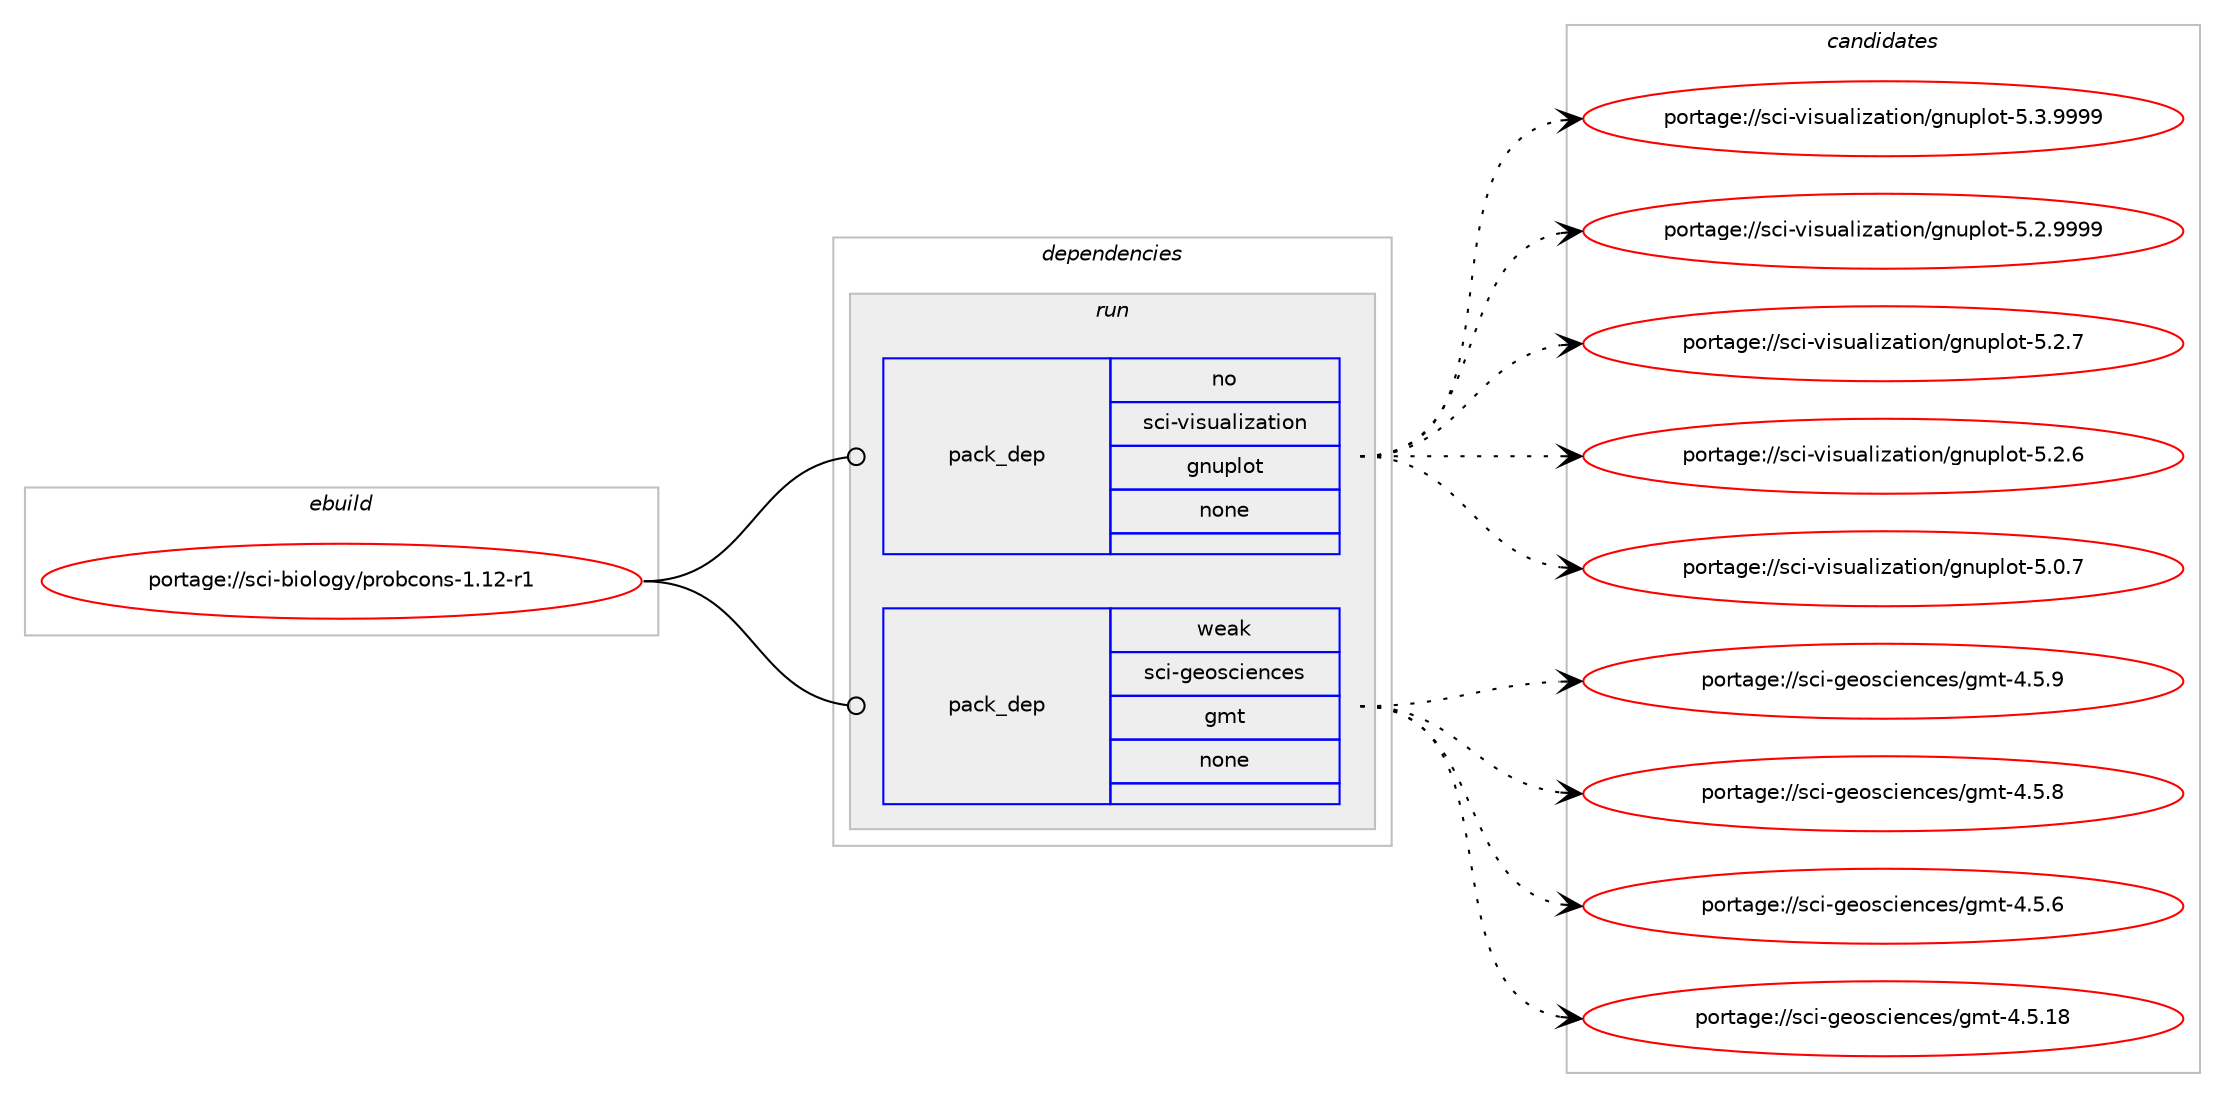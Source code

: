 digraph prolog {

# *************
# Graph options
# *************

newrank=true;
concentrate=true;
compound=true;
graph [rankdir=LR,fontname=Helvetica,fontsize=10,ranksep=1.5];#, ranksep=2.5, nodesep=0.2];
edge  [arrowhead=vee];
node  [fontname=Helvetica,fontsize=10];

# **********
# The ebuild
# **********

subgraph cluster_leftcol {
color=gray;
rank=same;
label=<<i>ebuild</i>>;
id [label="portage://sci-biology/probcons-1.12-r1", color=red, width=4, href="../sci-biology/probcons-1.12-r1.svg"];
}

# ****************
# The dependencies
# ****************

subgraph cluster_midcol {
color=gray;
label=<<i>dependencies</i>>;
subgraph cluster_compile {
fillcolor="#eeeeee";
style=filled;
label=<<i>compile</i>>;
}
subgraph cluster_compileandrun {
fillcolor="#eeeeee";
style=filled;
label=<<i>compile and run</i>>;
}
subgraph cluster_run {
fillcolor="#eeeeee";
style=filled;
label=<<i>run</i>>;
subgraph pack79539 {
dependency101910 [label=<<TABLE BORDER="0" CELLBORDER="1" CELLSPACING="0" CELLPADDING="4" WIDTH="220"><TR><TD ROWSPAN="6" CELLPADDING="30">pack_dep</TD></TR><TR><TD WIDTH="110">no</TD></TR><TR><TD>sci-visualization</TD></TR><TR><TD>gnuplot</TD></TR><TR><TD>none</TD></TR><TR><TD></TD></TR></TABLE>>, shape=none, color=blue];
}
id:e -> dependency101910:w [weight=20,style="solid",arrowhead="odot"];
subgraph pack79540 {
dependency101911 [label=<<TABLE BORDER="0" CELLBORDER="1" CELLSPACING="0" CELLPADDING="4" WIDTH="220"><TR><TD ROWSPAN="6" CELLPADDING="30">pack_dep</TD></TR><TR><TD WIDTH="110">weak</TD></TR><TR><TD>sci-geosciences</TD></TR><TR><TD>gmt</TD></TR><TR><TD>none</TD></TR><TR><TD></TD></TR></TABLE>>, shape=none, color=blue];
}
id:e -> dependency101911:w [weight=20,style="solid",arrowhead="odot"];
}
}

# **************
# The candidates
# **************

subgraph cluster_choices {
rank=same;
color=gray;
label=<<i>candidates</i>>;

subgraph choice79539 {
color=black;
nodesep=1;
choice1159910545118105115117971081051229711610511111047103110117112108111116455346514657575757 [label="portage://sci-visualization/gnuplot-5.3.9999", color=red, width=4,href="../sci-visualization/gnuplot-5.3.9999.svg"];
choice1159910545118105115117971081051229711610511111047103110117112108111116455346504657575757 [label="portage://sci-visualization/gnuplot-5.2.9999", color=red, width=4,href="../sci-visualization/gnuplot-5.2.9999.svg"];
choice1159910545118105115117971081051229711610511111047103110117112108111116455346504655 [label="portage://sci-visualization/gnuplot-5.2.7", color=red, width=4,href="../sci-visualization/gnuplot-5.2.7.svg"];
choice1159910545118105115117971081051229711610511111047103110117112108111116455346504654 [label="portage://sci-visualization/gnuplot-5.2.6", color=red, width=4,href="../sci-visualization/gnuplot-5.2.6.svg"];
choice1159910545118105115117971081051229711610511111047103110117112108111116455346484655 [label="portage://sci-visualization/gnuplot-5.0.7", color=red, width=4,href="../sci-visualization/gnuplot-5.0.7.svg"];
dependency101910:e -> choice1159910545118105115117971081051229711610511111047103110117112108111116455346514657575757:w [style=dotted,weight="100"];
dependency101910:e -> choice1159910545118105115117971081051229711610511111047103110117112108111116455346504657575757:w [style=dotted,weight="100"];
dependency101910:e -> choice1159910545118105115117971081051229711610511111047103110117112108111116455346504655:w [style=dotted,weight="100"];
dependency101910:e -> choice1159910545118105115117971081051229711610511111047103110117112108111116455346504654:w [style=dotted,weight="100"];
dependency101910:e -> choice1159910545118105115117971081051229711610511111047103110117112108111116455346484655:w [style=dotted,weight="100"];
}
subgraph choice79540 {
color=black;
nodesep=1;
choice1159910545103101111115991051011109910111547103109116455246534657 [label="portage://sci-geosciences/gmt-4.5.9", color=red, width=4,href="../sci-geosciences/gmt-4.5.9.svg"];
choice1159910545103101111115991051011109910111547103109116455246534656 [label="portage://sci-geosciences/gmt-4.5.8", color=red, width=4,href="../sci-geosciences/gmt-4.5.8.svg"];
choice1159910545103101111115991051011109910111547103109116455246534654 [label="portage://sci-geosciences/gmt-4.5.6", color=red, width=4,href="../sci-geosciences/gmt-4.5.6.svg"];
choice115991054510310111111599105101110991011154710310911645524653464956 [label="portage://sci-geosciences/gmt-4.5.18", color=red, width=4,href="../sci-geosciences/gmt-4.5.18.svg"];
dependency101911:e -> choice1159910545103101111115991051011109910111547103109116455246534657:w [style=dotted,weight="100"];
dependency101911:e -> choice1159910545103101111115991051011109910111547103109116455246534656:w [style=dotted,weight="100"];
dependency101911:e -> choice1159910545103101111115991051011109910111547103109116455246534654:w [style=dotted,weight="100"];
dependency101911:e -> choice115991054510310111111599105101110991011154710310911645524653464956:w [style=dotted,weight="100"];
}
}

}
